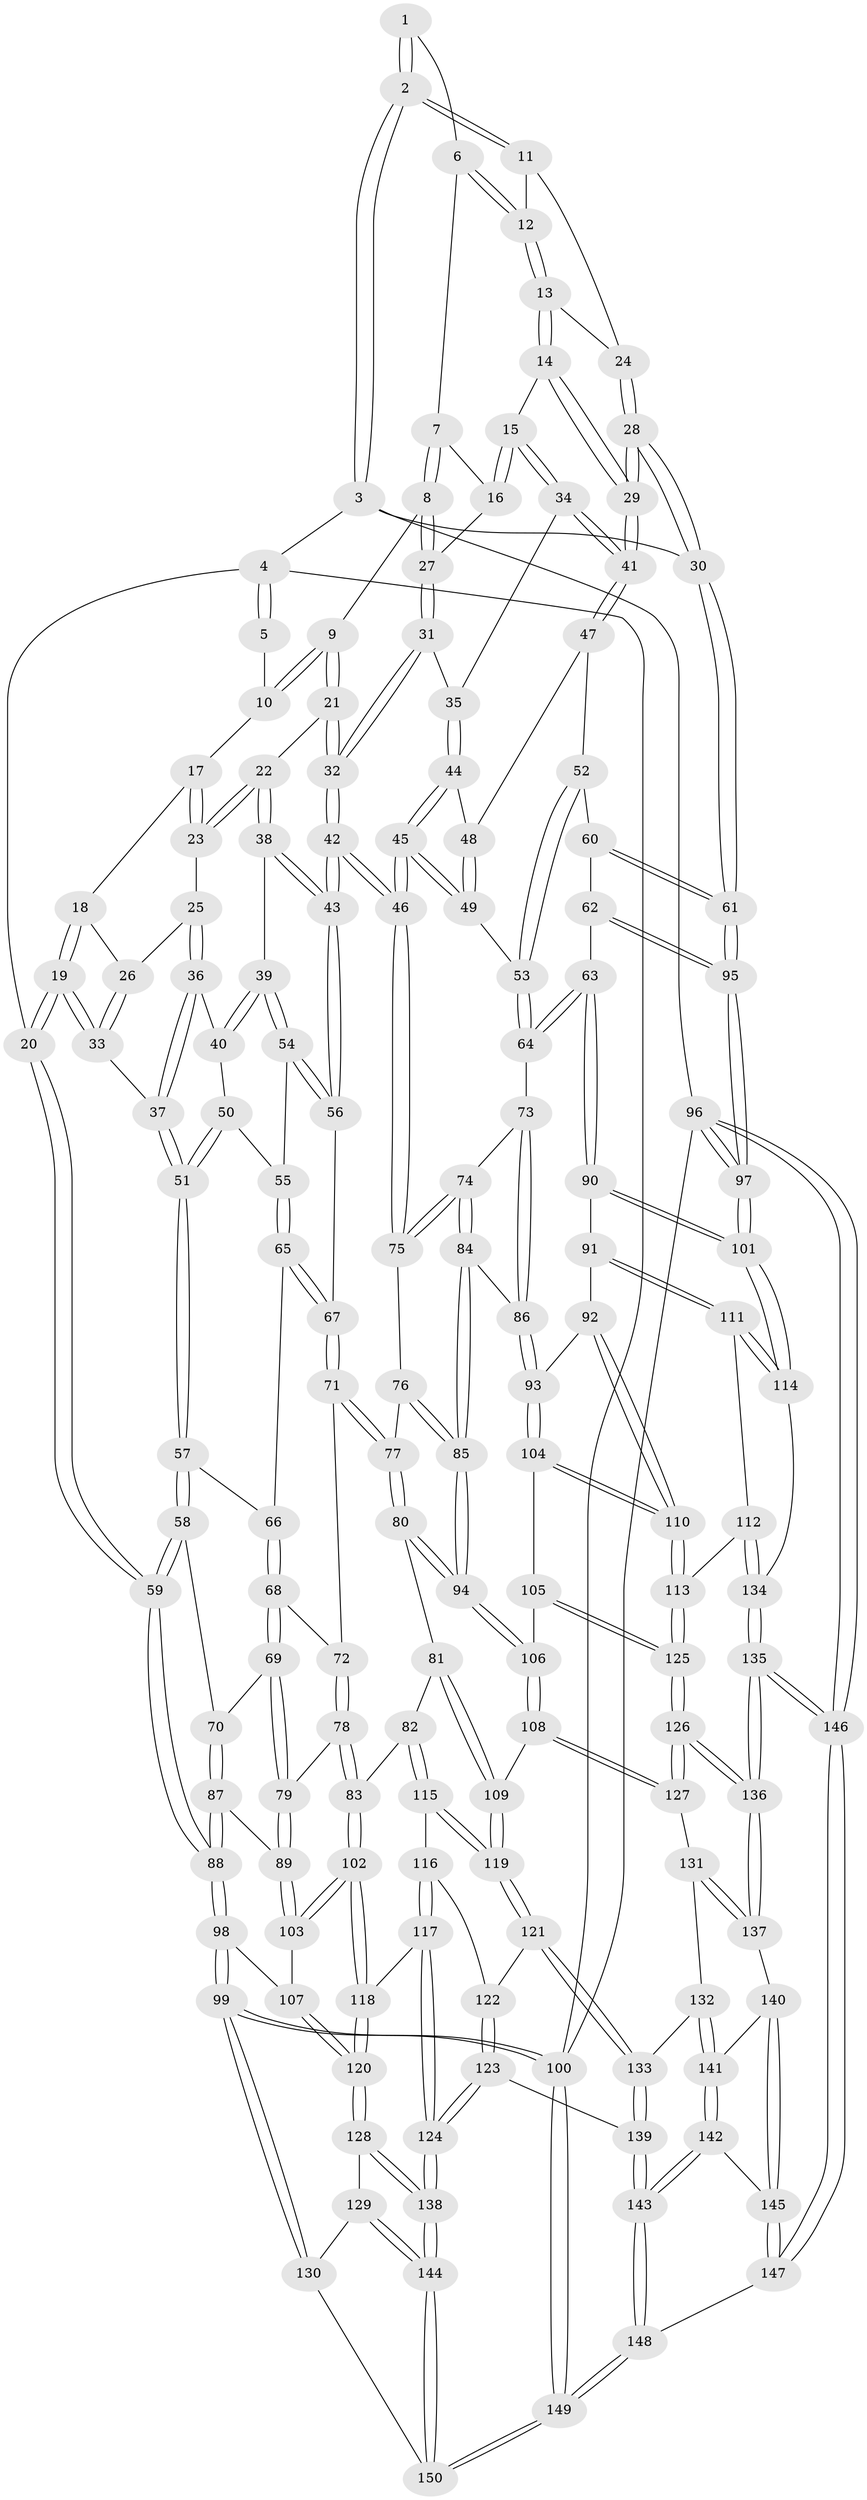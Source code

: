 // coarse degree distribution, {2: 0.01904761904761905, 4: 0.26666666666666666, 5: 0.4857142857142857, 6: 0.11428571428571428, 3: 0.0761904761904762, 8: 0.009523809523809525, 7: 0.02857142857142857}
// Generated by graph-tools (version 1.1) at 2025/06/03/04/25 22:06:00]
// undirected, 150 vertices, 372 edges
graph export_dot {
graph [start="1"]
  node [color=gray90,style=filled];
  1 [pos="+0.7257647395345955+0"];
  2 [pos="+1+0"];
  3 [pos="+1+0"];
  4 [pos="+0+0"];
  5 [pos="+0.36911590851153747+0"];
  6 [pos="+0.7032147317210055+0"];
  7 [pos="+0.7013000510837168+0"];
  8 [pos="+0.574839494920364+0.07693226147870741"];
  9 [pos="+0.5690312548156675+0.07827043265855321"];
  10 [pos="+0.3698155565579889+0"];
  11 [pos="+0.8491164718112305+0.04463791075178995"];
  12 [pos="+0.8132451041174577+0.08023792934556334"];
  13 [pos="+0.8111294088822433+0.09162023156301152"];
  14 [pos="+0.7843682498294801+0.12248449507959067"];
  15 [pos="+0.7627393652573811+0.1362152442555676"];
  16 [pos="+0.7132469696536407+0.06618404033390755"];
  17 [pos="+0.3559175436886775+0"];
  18 [pos="+0.1829385616074503+0.06630181507079541"];
  19 [pos="+0+0.08669291114689938"];
  20 [pos="+0+0.0526383599957974"];
  21 [pos="+0.5581932974281063+0.08745490357525519"];
  22 [pos="+0.48800632396111554+0.13467208808390302"];
  23 [pos="+0.36783517579264785+0.04104262372535796"];
  24 [pos="+0.8722345492140495+0.1045534459589935"];
  25 [pos="+0.3346090170083751+0.10169061036170568"];
  26 [pos="+0.23611650316559885+0.11668542029365513"];
  27 [pos="+0.6356662532136957+0.12468366212431013"];
  28 [pos="+1+0.1950484109715232"];
  29 [pos="+1+0.19439723778333762"];
  30 [pos="+1+0.22514461426940707"];
  31 [pos="+0.6460754547635367+0.1664147904956261"];
  32 [pos="+0.6095990606974143+0.23412929284626888"];
  33 [pos="+0.18861281602303068+0.20035691664345562"];
  34 [pos="+0.757732908763766+0.16155046792534716"];
  35 [pos="+0.7564430485867943+0.16443255027148349"];
  36 [pos="+0.33234144023989814+0.12469414464089257"];
  37 [pos="+0.2211018405115356+0.23268893106567737"];
  38 [pos="+0.4931869205801157+0.2027877486865774"];
  39 [pos="+0.38822584512393893+0.22081672521695328"];
  40 [pos="+0.360801394159218+0.20678412853629763"];
  41 [pos="+1+0.1951024760846154"];
  42 [pos="+0.5784977723012559+0.30688856891283756"];
  43 [pos="+0.5606595200593066+0.2969897071076046"];
  44 [pos="+0.7569091199027206+0.16817571738799617"];
  45 [pos="+0.6127425726032653+0.31720049792327293"];
  46 [pos="+0.5886778539324447+0.3208519878424097"];
  47 [pos="+0.7978273710581355+0.22104595485213072"];
  48 [pos="+0.7643957294499362+0.18548787569173225"];
  49 [pos="+0.714073724502224+0.31787065171346823"];
  50 [pos="+0.3306201322331796+0.23390404056357755"];
  51 [pos="+0.2403088332798562+0.28520465681046003"];
  52 [pos="+0.8024735189652085+0.2765776399041835"];
  53 [pos="+0.7522869012540981+0.32885069739585987"];
  54 [pos="+0.39033203808068445+0.292401221870283"];
  55 [pos="+0.3614524449722848+0.2961346256314149"];
  56 [pos="+0.4257129479551411+0.32555133436758366"];
  57 [pos="+0.24010198096795354+0.28907964353934945"];
  58 [pos="+0.11027578252886287+0.39556927646061285"];
  59 [pos="+0+0.3810298871134862"];
  60 [pos="+0.8054709664922428+0.2769033718438528"];
  61 [pos="+1+0.25139664923991784"];
  62 [pos="+0.9479058531478969+0.43460936900597846"];
  63 [pos="+0.9049808343121403+0.46024942115803763"];
  64 [pos="+0.8354437218459656+0.4344976102159598"];
  65 [pos="+0.31788267461909053+0.31565514777327613"];
  66 [pos="+0.27928395470921913+0.32077770347604084"];
  67 [pos="+0.400488722137385+0.3629414440390241"];
  68 [pos="+0.3053223549211609+0.3880414124534"];
  69 [pos="+0.19048616726172637+0.462264835899702"];
  70 [pos="+0.1766728545904312+0.4516790625440154"];
  71 [pos="+0.38450171938936983+0.41016296002756814"];
  72 [pos="+0.32800329079665835+0.40600160725467477"];
  73 [pos="+0.7889385216504743+0.4469351854394815"];
  74 [pos="+0.6674389984673702+0.4438590575278793"];
  75 [pos="+0.5878791922573458+0.3333160418457386"];
  76 [pos="+0.5813916328348117+0.34408407317451545"];
  77 [pos="+0.4291078040658407+0.46781804690360307"];
  78 [pos="+0.2782641527902457+0.5391026215520011"];
  79 [pos="+0.22953087928136132+0.5218163774072844"];
  80 [pos="+0.42814194930667965+0.5441960668433378"];
  81 [pos="+0.3977341795314752+0.5637294634050536"];
  82 [pos="+0.355086692359342+0.5853709922365876"];
  83 [pos="+0.32523481215071065+0.578130724248548"];
  84 [pos="+0.6588273525184264+0.5414650207425018"];
  85 [pos="+0.5507983013097385+0.5562206990255019"];
  86 [pos="+0.685278836431145+0.5608216124506593"];
  87 [pos="+0.1017971679302013+0.5867989176669055"];
  88 [pos="+0+0.5001354786976308"];
  89 [pos="+0.14711806362673882+0.6043726924747864"];
  90 [pos="+0.8721138472613732+0.5682346873974475"];
  91 [pos="+0.866666399372688+0.5736464616002162"];
  92 [pos="+0.8192561437561784+0.5969917632203855"];
  93 [pos="+0.7037358827559154+0.5858776411770418"];
  94 [pos="+0.5301684981709723+0.5719124222329953"];
  95 [pos="+1+0.3006574219643474"];
  96 [pos="+1+1"];
  97 [pos="+1+0.8771076072886449"];
  98 [pos="+0+0.5124023544675983"];
  99 [pos="+0+1"];
  100 [pos="+0+1"];
  101 [pos="+1+0.8173187720706436"];
  102 [pos="+0.19854022694872248+0.7056230007445817"];
  103 [pos="+0.15495413785642043+0.6345581057730676"];
  104 [pos="+0.6721064777728657+0.6647849384121188"];
  105 [pos="+0.5967208577230598+0.70405512189673"];
  106 [pos="+0.5632856838247438+0.7010885788600306"];
  107 [pos="+0.04121048931149001+0.6978192872091599"];
  108 [pos="+0.5362943138475682+0.7287012625119652"];
  109 [pos="+0.49957445983082155+0.7374390762232561"];
  110 [pos="+0.7681559073592963+0.7328392478586484"];
  111 [pos="+0.8854018286065938+0.7626234291193387"];
  112 [pos="+0.7771216371613345+0.7636518961145495"];
  113 [pos="+0.7749069236105445+0.7619503255787303"];
  114 [pos="+0.9293373265765089+0.7867409125165759"];
  115 [pos="+0.369056164297257+0.6957714480163019"];
  116 [pos="+0.31708870677310386+0.7360766725810334"];
  117 [pos="+0.20354692121861517+0.7640832057136071"];
  118 [pos="+0.19681734678348792+0.7595391271282745"];
  119 [pos="+0.44640349086721215+0.7576311417687505"];
  120 [pos="+0.10284266670417502+0.7859215510581554"];
  121 [pos="+0.42105704394627036+0.8321929807335965"];
  122 [pos="+0.3269307610410483+0.761153769903137"];
  123 [pos="+0.3466247854665981+0.8687589467331442"];
  124 [pos="+0.26169814539434355+0.8757969333680137"];
  125 [pos="+0.6777441865796662+0.7962150027097489"];
  126 [pos="+0.6651201493050556+0.8310743439805747"];
  127 [pos="+0.5602587825659617+0.8196734711295122"];
  128 [pos="+0.07033566079841351+0.8316733984397454"];
  129 [pos="+0.05065263138024691+0.8478656380042144"];
  130 [pos="+0.004191828307899472+0.8755718466993048"];
  131 [pos="+0.5592355487658126+0.8237832937206502"];
  132 [pos="+0.4724873482602587+0.8810788120272663"];
  133 [pos="+0.4158911394457792+0.8524148821332108"];
  134 [pos="+0.7926256364444704+0.9347723904027562"];
  135 [pos="+0.7656925675622838+1"];
  136 [pos="+0.6741040379923143+0.9332982670647512"];
  137 [pos="+0.5838411665846843+0.9058227036042984"];
  138 [pos="+0.22490274129744503+0.9540619474266654"];
  139 [pos="+0.38261080415917714+0.8737035884480752"];
  140 [pos="+0.5776267563349122+0.9082609828660827"];
  141 [pos="+0.4916611284092066+0.9059039806640576"];
  142 [pos="+0.490586386112749+0.9537979920242534"];
  143 [pos="+0.3933649487717889+1"];
  144 [pos="+0.21188449378732585+1"];
  145 [pos="+0.5331818356439404+0.987063765843211"];
  146 [pos="+0.8194052487086804+1"];
  147 [pos="+0.6398315924108587+1"];
  148 [pos="+0.32505331318430136+1"];
  149 [pos="+0.2308198883268662+1"];
  150 [pos="+0.2085591941796927+1"];
  1 -- 2;
  1 -- 2;
  1 -- 6;
  2 -- 3;
  2 -- 3;
  2 -- 11;
  2 -- 11;
  3 -- 4;
  3 -- 30;
  3 -- 96;
  4 -- 5;
  4 -- 5;
  4 -- 20;
  4 -- 100;
  5 -- 10;
  6 -- 7;
  6 -- 12;
  6 -- 12;
  7 -- 8;
  7 -- 8;
  7 -- 16;
  8 -- 9;
  8 -- 27;
  8 -- 27;
  9 -- 10;
  9 -- 10;
  9 -- 21;
  9 -- 21;
  10 -- 17;
  11 -- 12;
  11 -- 24;
  12 -- 13;
  12 -- 13;
  13 -- 14;
  13 -- 14;
  13 -- 24;
  14 -- 15;
  14 -- 29;
  14 -- 29;
  15 -- 16;
  15 -- 16;
  15 -- 34;
  15 -- 34;
  16 -- 27;
  17 -- 18;
  17 -- 23;
  17 -- 23;
  18 -- 19;
  18 -- 19;
  18 -- 26;
  19 -- 20;
  19 -- 20;
  19 -- 33;
  19 -- 33;
  20 -- 59;
  20 -- 59;
  21 -- 22;
  21 -- 32;
  21 -- 32;
  22 -- 23;
  22 -- 23;
  22 -- 38;
  22 -- 38;
  23 -- 25;
  24 -- 28;
  24 -- 28;
  25 -- 26;
  25 -- 36;
  25 -- 36;
  26 -- 33;
  26 -- 33;
  27 -- 31;
  27 -- 31;
  28 -- 29;
  28 -- 29;
  28 -- 30;
  28 -- 30;
  29 -- 41;
  29 -- 41;
  30 -- 61;
  30 -- 61;
  31 -- 32;
  31 -- 32;
  31 -- 35;
  32 -- 42;
  32 -- 42;
  33 -- 37;
  34 -- 35;
  34 -- 41;
  34 -- 41;
  35 -- 44;
  35 -- 44;
  36 -- 37;
  36 -- 37;
  36 -- 40;
  37 -- 51;
  37 -- 51;
  38 -- 39;
  38 -- 43;
  38 -- 43;
  39 -- 40;
  39 -- 40;
  39 -- 54;
  39 -- 54;
  40 -- 50;
  41 -- 47;
  41 -- 47;
  42 -- 43;
  42 -- 43;
  42 -- 46;
  42 -- 46;
  43 -- 56;
  43 -- 56;
  44 -- 45;
  44 -- 45;
  44 -- 48;
  45 -- 46;
  45 -- 46;
  45 -- 49;
  45 -- 49;
  46 -- 75;
  46 -- 75;
  47 -- 48;
  47 -- 52;
  48 -- 49;
  48 -- 49;
  49 -- 53;
  50 -- 51;
  50 -- 51;
  50 -- 55;
  51 -- 57;
  51 -- 57;
  52 -- 53;
  52 -- 53;
  52 -- 60;
  53 -- 64;
  53 -- 64;
  54 -- 55;
  54 -- 56;
  54 -- 56;
  55 -- 65;
  55 -- 65;
  56 -- 67;
  57 -- 58;
  57 -- 58;
  57 -- 66;
  58 -- 59;
  58 -- 59;
  58 -- 70;
  59 -- 88;
  59 -- 88;
  60 -- 61;
  60 -- 61;
  60 -- 62;
  61 -- 95;
  61 -- 95;
  62 -- 63;
  62 -- 95;
  62 -- 95;
  63 -- 64;
  63 -- 64;
  63 -- 90;
  63 -- 90;
  64 -- 73;
  65 -- 66;
  65 -- 67;
  65 -- 67;
  66 -- 68;
  66 -- 68;
  67 -- 71;
  67 -- 71;
  68 -- 69;
  68 -- 69;
  68 -- 72;
  69 -- 70;
  69 -- 79;
  69 -- 79;
  70 -- 87;
  70 -- 87;
  71 -- 72;
  71 -- 77;
  71 -- 77;
  72 -- 78;
  72 -- 78;
  73 -- 74;
  73 -- 86;
  73 -- 86;
  74 -- 75;
  74 -- 75;
  74 -- 84;
  74 -- 84;
  75 -- 76;
  76 -- 77;
  76 -- 85;
  76 -- 85;
  77 -- 80;
  77 -- 80;
  78 -- 79;
  78 -- 83;
  78 -- 83;
  79 -- 89;
  79 -- 89;
  80 -- 81;
  80 -- 94;
  80 -- 94;
  81 -- 82;
  81 -- 109;
  81 -- 109;
  82 -- 83;
  82 -- 115;
  82 -- 115;
  83 -- 102;
  83 -- 102;
  84 -- 85;
  84 -- 85;
  84 -- 86;
  85 -- 94;
  85 -- 94;
  86 -- 93;
  86 -- 93;
  87 -- 88;
  87 -- 88;
  87 -- 89;
  88 -- 98;
  88 -- 98;
  89 -- 103;
  89 -- 103;
  90 -- 91;
  90 -- 101;
  90 -- 101;
  91 -- 92;
  91 -- 111;
  91 -- 111;
  92 -- 93;
  92 -- 110;
  92 -- 110;
  93 -- 104;
  93 -- 104;
  94 -- 106;
  94 -- 106;
  95 -- 97;
  95 -- 97;
  96 -- 97;
  96 -- 97;
  96 -- 146;
  96 -- 146;
  96 -- 100;
  97 -- 101;
  97 -- 101;
  98 -- 99;
  98 -- 99;
  98 -- 107;
  99 -- 100;
  99 -- 100;
  99 -- 130;
  99 -- 130;
  100 -- 149;
  100 -- 149;
  101 -- 114;
  101 -- 114;
  102 -- 103;
  102 -- 103;
  102 -- 118;
  102 -- 118;
  103 -- 107;
  104 -- 105;
  104 -- 110;
  104 -- 110;
  105 -- 106;
  105 -- 125;
  105 -- 125;
  106 -- 108;
  106 -- 108;
  107 -- 120;
  107 -- 120;
  108 -- 109;
  108 -- 127;
  108 -- 127;
  109 -- 119;
  109 -- 119;
  110 -- 113;
  110 -- 113;
  111 -- 112;
  111 -- 114;
  111 -- 114;
  112 -- 113;
  112 -- 134;
  112 -- 134;
  113 -- 125;
  113 -- 125;
  114 -- 134;
  115 -- 116;
  115 -- 119;
  115 -- 119;
  116 -- 117;
  116 -- 117;
  116 -- 122;
  117 -- 118;
  117 -- 124;
  117 -- 124;
  118 -- 120;
  118 -- 120;
  119 -- 121;
  119 -- 121;
  120 -- 128;
  120 -- 128;
  121 -- 122;
  121 -- 133;
  121 -- 133;
  122 -- 123;
  122 -- 123;
  123 -- 124;
  123 -- 124;
  123 -- 139;
  124 -- 138;
  124 -- 138;
  125 -- 126;
  125 -- 126;
  126 -- 127;
  126 -- 127;
  126 -- 136;
  126 -- 136;
  127 -- 131;
  128 -- 129;
  128 -- 138;
  128 -- 138;
  129 -- 130;
  129 -- 144;
  129 -- 144;
  130 -- 150;
  131 -- 132;
  131 -- 137;
  131 -- 137;
  132 -- 133;
  132 -- 141;
  132 -- 141;
  133 -- 139;
  133 -- 139;
  134 -- 135;
  134 -- 135;
  135 -- 136;
  135 -- 136;
  135 -- 146;
  135 -- 146;
  136 -- 137;
  136 -- 137;
  137 -- 140;
  138 -- 144;
  138 -- 144;
  139 -- 143;
  139 -- 143;
  140 -- 141;
  140 -- 145;
  140 -- 145;
  141 -- 142;
  141 -- 142;
  142 -- 143;
  142 -- 143;
  142 -- 145;
  143 -- 148;
  143 -- 148;
  144 -- 150;
  144 -- 150;
  145 -- 147;
  145 -- 147;
  146 -- 147;
  146 -- 147;
  147 -- 148;
  148 -- 149;
  148 -- 149;
  149 -- 150;
  149 -- 150;
}
